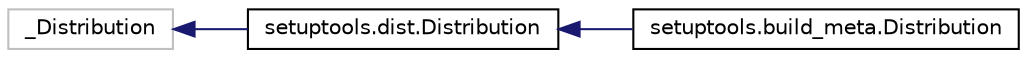 digraph "Graphical Class Hierarchy"
{
 // LATEX_PDF_SIZE
  edge [fontname="Helvetica",fontsize="10",labelfontname="Helvetica",labelfontsize="10"];
  node [fontname="Helvetica",fontsize="10",shape=record];
  rankdir="LR";
  Node45 [label="_Distribution",height=0.2,width=0.4,color="grey75", fillcolor="white", style="filled",tooltip=" "];
  Node45 -> Node0 [dir="back",color="midnightblue",fontsize="10",style="solid",fontname="Helvetica"];
  Node0 [label="setuptools.dist.Distribution",height=0.2,width=0.4,color="black", fillcolor="white", style="filled",URL="$classsetuptools_1_1dist_1_1_distribution.html",tooltip=" "];
  Node0 -> Node1 [dir="back",color="midnightblue",fontsize="10",style="solid",fontname="Helvetica"];
  Node1 [label="setuptools.build_meta.Distribution",height=0.2,width=0.4,color="black", fillcolor="white", style="filled",URL="$classsetuptools_1_1build__meta_1_1_distribution.html",tooltip=" "];
}
